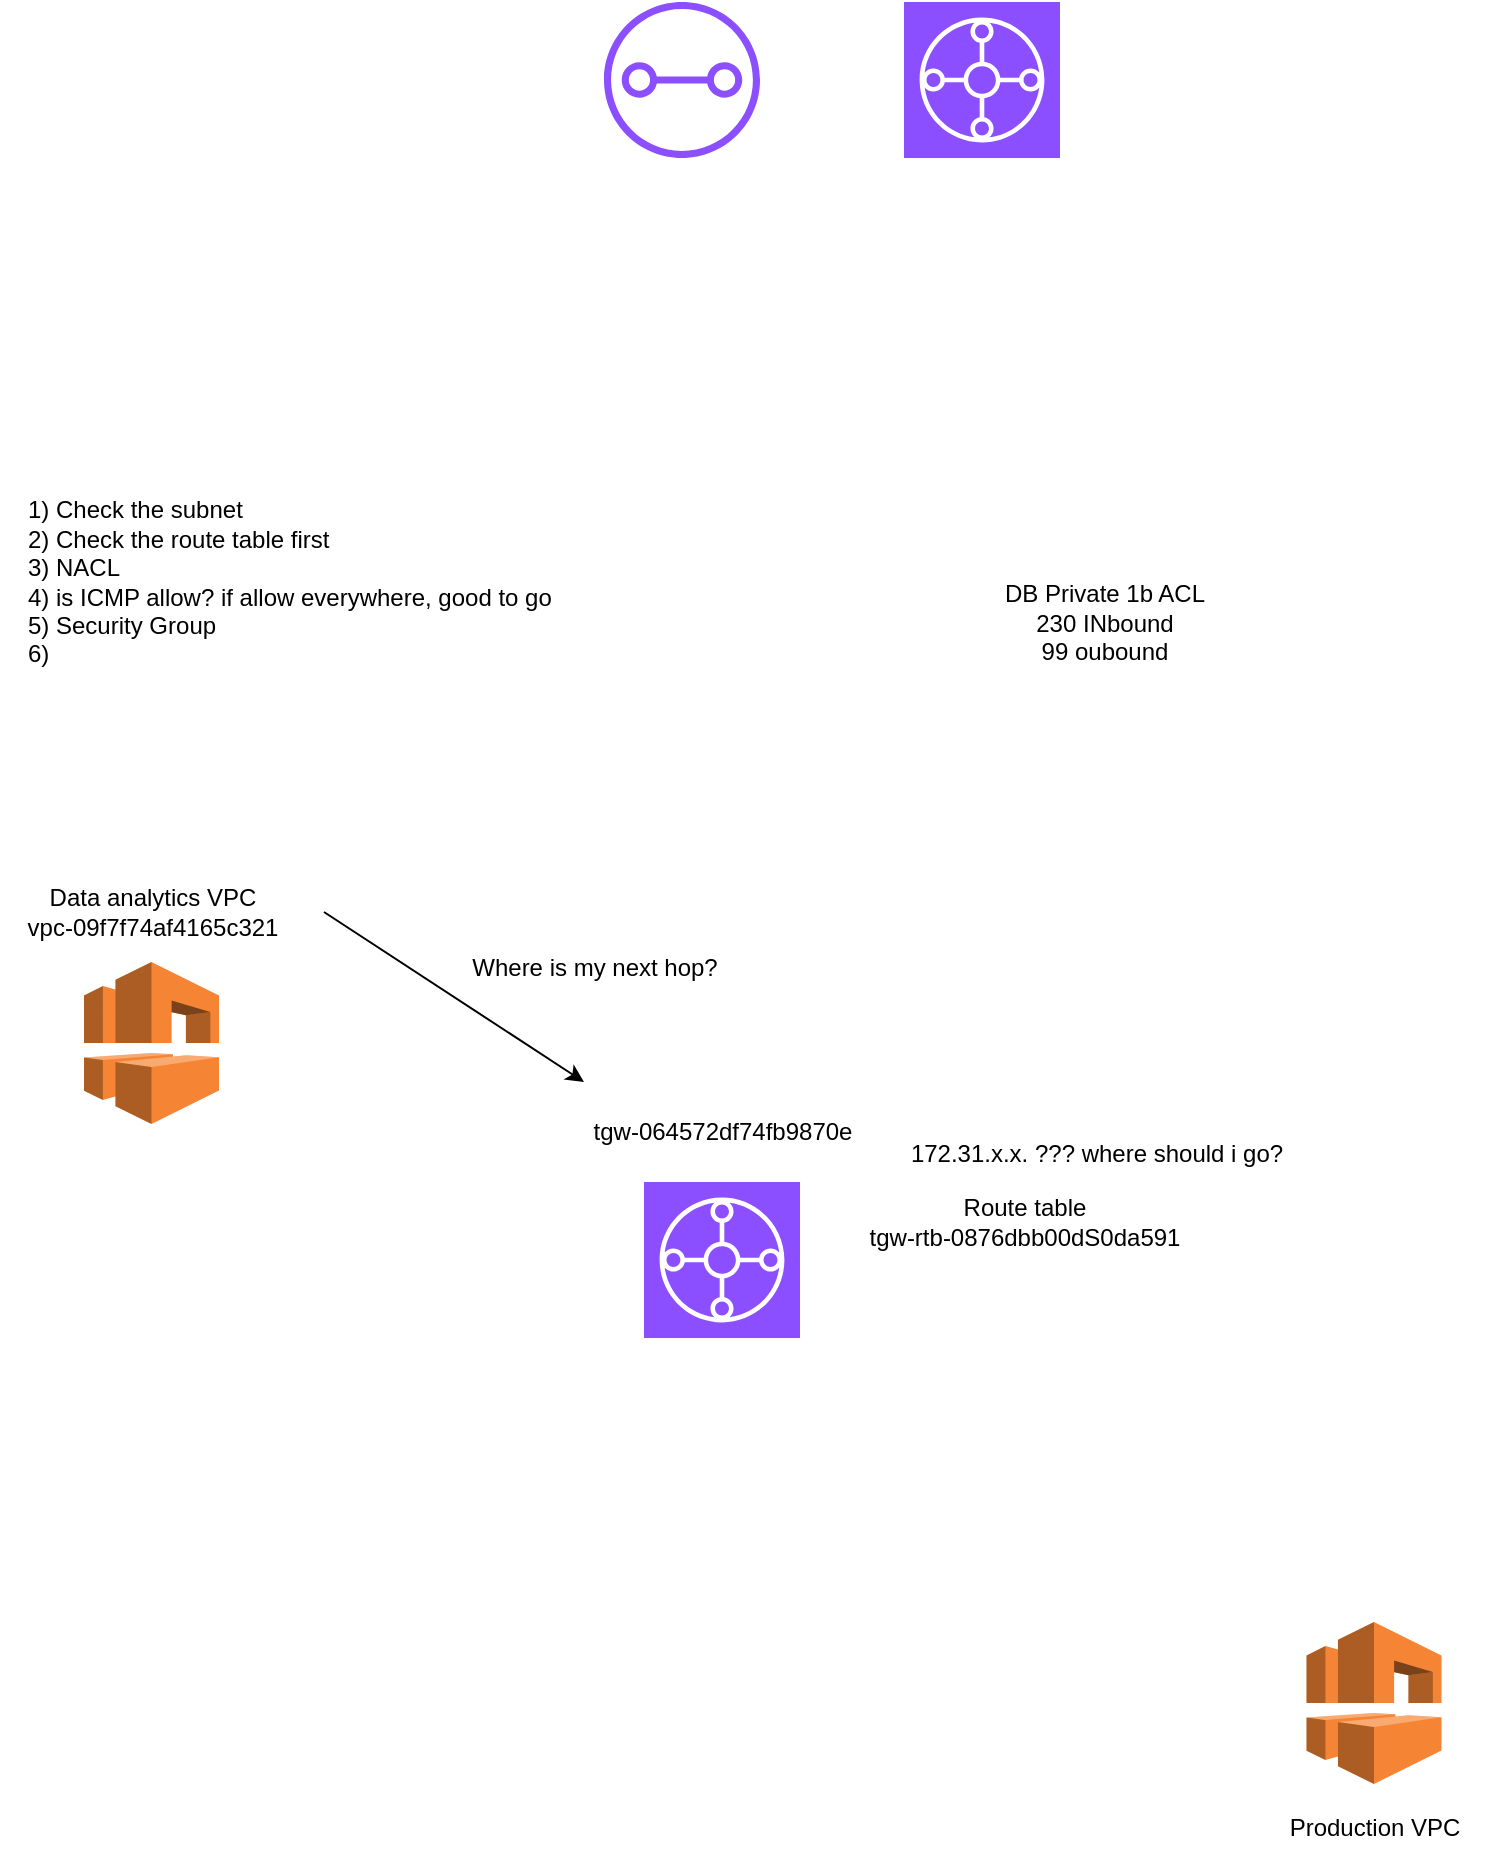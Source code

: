 <mxfile version="24.0.7" type="github">
  <diagram name="Page-1" id="ekQTbNEggGetkGWxemV9">
    <mxGraphModel dx="1434" dy="722" grid="1" gridSize="10" guides="1" tooltips="1" connect="1" arrows="1" fold="1" page="1" pageScale="1" pageWidth="850" pageHeight="1100" math="0" shadow="0">
      <root>
        <mxCell id="0" />
        <mxCell id="1" parent="0" />
        <mxCell id="ByOfmtU3Eh_p_D2a4Eoc-1" value="" style="sketch=0;points=[[0,0,0],[0.25,0,0],[0.5,0,0],[0.75,0,0],[1,0,0],[0,1,0],[0.25,1,0],[0.5,1,0],[0.75,1,0],[1,1,0],[0,0.25,0],[0,0.5,0],[0,0.75,0],[1,0.25,0],[1,0.5,0],[1,0.75,0]];outlineConnect=0;fontColor=#232F3E;fillColor=#8C4FFF;strokeColor=#ffffff;dashed=0;verticalLabelPosition=bottom;verticalAlign=top;align=center;html=1;fontSize=12;fontStyle=0;aspect=fixed;shape=mxgraph.aws4.resourceIcon;resIcon=mxgraph.aws4.transit_gateway;" parent="1" vertex="1">
          <mxGeometry x="500" y="120" width="78" height="78" as="geometry" />
        </mxCell>
        <mxCell id="ByOfmtU3Eh_p_D2a4Eoc-2" value="" style="sketch=0;outlineConnect=0;fontColor=#232F3E;gradientColor=none;fillColor=#8C4FFF;strokeColor=none;dashed=0;verticalLabelPosition=bottom;verticalAlign=top;align=center;html=1;fontSize=12;fontStyle=0;aspect=fixed;pointerEvents=1;shape=mxgraph.aws4.transit_gateway_attachment;" parent="1" vertex="1">
          <mxGeometry x="350" y="120" width="78" height="78" as="geometry" />
        </mxCell>
        <mxCell id="ByOfmtU3Eh_p_D2a4Eoc-3" value="&lt;div&gt;1) Check the subnet&lt;br&gt;2) Check the route table first&lt;/div&gt;&lt;div&gt;3) NACL&lt;/div&gt;&lt;div&gt;4) is ICMP allow? if allow everywhere, good to go&lt;br&gt;&lt;/div&gt;&lt;div&gt;5) Security Group&lt;/div&gt;&lt;div&gt;6) &lt;br&gt;&lt;/div&gt;" style="text;html=1;align=left;verticalAlign=middle;resizable=0;points=[];autosize=1;strokeColor=none;fillColor=none;" parent="1" vertex="1">
          <mxGeometry x="60" y="360" width="290" height="100" as="geometry" />
        </mxCell>
        <mxCell id="ByOfmtU3Eh_p_D2a4Eoc-4" value="&lt;br&gt;DB Private 1b ACL&lt;br&gt;&lt;div&gt;230 INbound&lt;/div&gt;&lt;div&gt;99 oubound&lt;br&gt;&lt;/div&gt;" style="text;html=1;align=center;verticalAlign=middle;resizable=0;points=[];autosize=1;strokeColor=none;fillColor=none;" parent="1" vertex="1">
          <mxGeometry x="540" y="388" width="120" height="70" as="geometry" />
        </mxCell>
        <mxCell id="ByOfmtU3Eh_p_D2a4Eoc-5" value="" style="outlineConnect=0;dashed=0;verticalLabelPosition=bottom;verticalAlign=top;align=center;html=1;shape=mxgraph.aws3.vpc;fillColor=#F58534;gradientColor=none;" parent="1" vertex="1">
          <mxGeometry x="701.25" y="930" width="67.5" height="81" as="geometry" />
        </mxCell>
        <mxCell id="ByOfmtU3Eh_p_D2a4Eoc-6" value="" style="outlineConnect=0;dashed=0;verticalLabelPosition=bottom;verticalAlign=top;align=center;html=1;shape=mxgraph.aws3.vpc;fillColor=#F58534;gradientColor=none;" parent="1" vertex="1">
          <mxGeometry x="90" y="600" width="67.5" height="81" as="geometry" />
        </mxCell>
        <mxCell id="muuhWxOeFJsOCDA6oe_p-1" value="Data analytics VPC&lt;br&gt;&lt;span&gt;&lt;span dir=&quot;ltr&quot; class=&quot;ui-provider a b c d e f g h i j k l m n o p q r s t u v w x y z ab ac ae af ag ah ai aj ak&quot;&gt;vpc-09f7f74af4165c321&lt;/span&gt;&lt;/span&gt;" style="text;html=1;align=center;verticalAlign=middle;resizable=0;points=[];autosize=1;strokeColor=none;fillColor=none;" vertex="1" parent="1">
          <mxGeometry x="48.75" y="555" width="150" height="40" as="geometry" />
        </mxCell>
        <mxCell id="muuhWxOeFJsOCDA6oe_p-2" value="Production VPC" style="text;html=1;align=center;verticalAlign=middle;resizable=0;points=[];autosize=1;strokeColor=none;fillColor=none;" vertex="1" parent="1">
          <mxGeometry x="680" y="1018" width="110" height="30" as="geometry" />
        </mxCell>
        <mxCell id="muuhWxOeFJsOCDA6oe_p-3" value="" style="sketch=0;points=[[0,0,0],[0.25,0,0],[0.5,0,0],[0.75,0,0],[1,0,0],[0,1,0],[0.25,1,0],[0.5,1,0],[0.75,1,0],[1,1,0],[0,0.25,0],[0,0.5,0],[0,0.75,0],[1,0.25,0],[1,0.5,0],[1,0.75,0]];outlineConnect=0;fontColor=#232F3E;fillColor=#8C4FFF;strokeColor=#ffffff;dashed=0;verticalLabelPosition=bottom;verticalAlign=top;align=center;html=1;fontSize=12;fontStyle=0;aspect=fixed;shape=mxgraph.aws4.resourceIcon;resIcon=mxgraph.aws4.transit_gateway;" vertex="1" parent="1">
          <mxGeometry x="370" y="710" width="78" height="78" as="geometry" />
        </mxCell>
        <mxCell id="muuhWxOeFJsOCDA6oe_p-4" value="tgw-064572df74fb9870e" style="text;html=1;align=center;verticalAlign=middle;resizable=0;points=[];autosize=1;strokeColor=none;fillColor=none;" vertex="1" parent="1">
          <mxGeometry x="334" y="670" width="150" height="30" as="geometry" />
        </mxCell>
        <mxCell id="muuhWxOeFJsOCDA6oe_p-5" value="" style="endArrow=classic;html=1;rounded=0;" edge="1" parent="1">
          <mxGeometry width="50" height="50" relative="1" as="geometry">
            <mxPoint x="210" y="575" as="sourcePoint" />
            <mxPoint x="340" y="660" as="targetPoint" />
          </mxGeometry>
        </mxCell>
        <mxCell id="muuhWxOeFJsOCDA6oe_p-6" value="Where is my next hop? " style="text;html=1;align=center;verticalAlign=middle;resizable=0;points=[];autosize=1;strokeColor=none;fillColor=none;" vertex="1" parent="1">
          <mxGeometry x="270" y="588" width="150" height="30" as="geometry" />
        </mxCell>
        <mxCell id="muuhWxOeFJsOCDA6oe_p-7" value="Route table&lt;br&gt;tgw-rtb-0876dbb00dS0da591" style="text;html=1;align=center;verticalAlign=middle;resizable=0;points=[];autosize=1;strokeColor=none;fillColor=none;" vertex="1" parent="1">
          <mxGeometry x="470" y="710" width="180" height="40" as="geometry" />
        </mxCell>
        <mxCell id="muuhWxOeFJsOCDA6oe_p-8" value="&lt;div&gt;172.31.x.x. ??? where should i go?&lt;br&gt;&lt;/div&gt;" style="text;html=1;align=center;verticalAlign=middle;resizable=0;points=[];autosize=1;strokeColor=none;fillColor=none;" vertex="1" parent="1">
          <mxGeometry x="491.25" y="681" width="210" height="30" as="geometry" />
        </mxCell>
      </root>
    </mxGraphModel>
  </diagram>
</mxfile>
